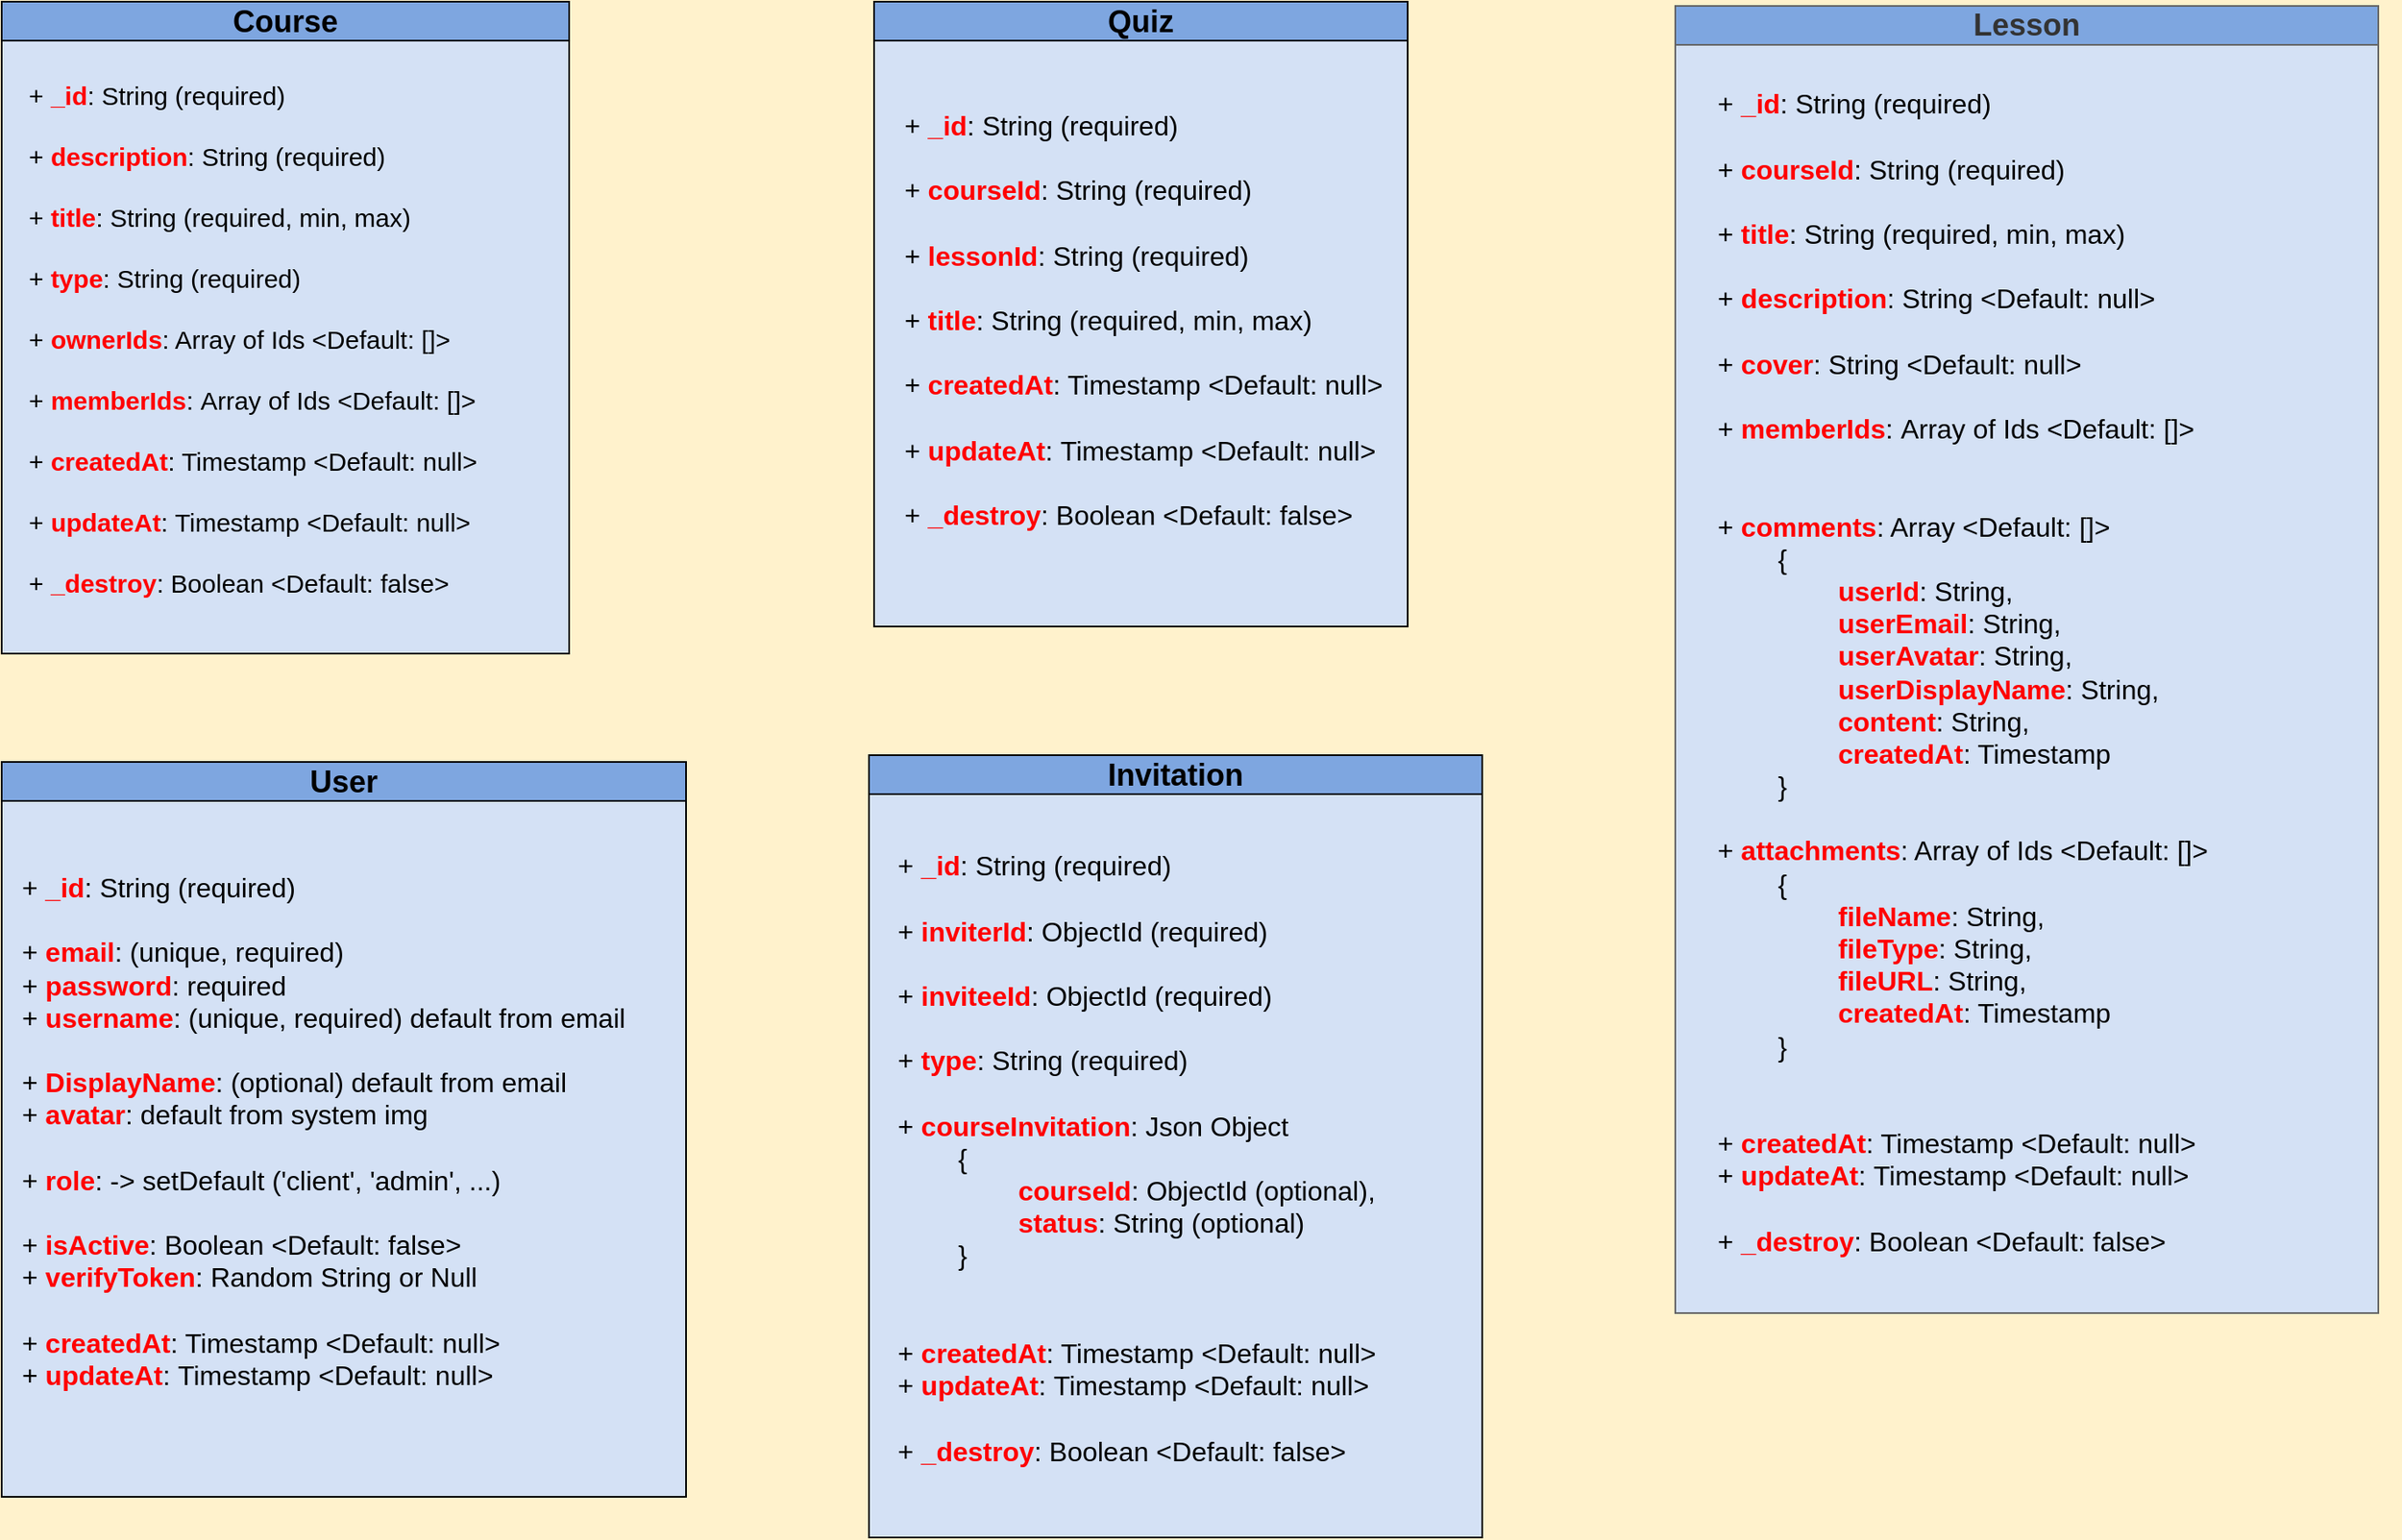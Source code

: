 <mxfile version="24.5.5" type="google" pages="2">
  <diagram name="Trang-1" id="Eerdtosbzp2WnLIk4-4X">
    <mxGraphModel grid="0" page="1" gridSize="10" guides="1" tooltips="1" connect="1" arrows="1" fold="1" pageScale="1" pageWidth="827" pageHeight="1169" background="#FFF2CC" math="0" shadow="0">
      <root>
        <mxCell id="0" />
        <mxCell id="1" parent="0" />
        <mxCell id="XPY9D40w8w2zad9MLFeZ-1" value="&lt;font style=&quot;font-size: 18px;&quot;&gt;Course&lt;/font&gt;" style="swimlane;whiteSpace=wrap;html=1;swimlaneFillColor=#D4E1F5;fillColor=#7EA6E0;" vertex="1" parent="1">
          <mxGeometry x="112" y="46" width="335" height="385" as="geometry" />
        </mxCell>
        <mxCell id="XPY9D40w8w2zad9MLFeZ-10" value="&lt;font style=&quot;font-size: 15px;&quot;&gt;+ &lt;font color=&quot;#ff0000&quot;&gt;&lt;b&gt;_id&lt;/b&gt;&lt;/font&gt;: String (required)&lt;/font&gt;&lt;div style=&quot;font-size: 15px;&quot;&gt;&lt;font style=&quot;font-size: 15px;&quot;&gt;&lt;br&gt;&lt;/font&gt;&lt;div style=&quot;&quot;&gt;&lt;font style=&quot;font-size: 15px;&quot;&gt;+ &lt;font color=&quot;#ff0000&quot;&gt;&lt;b&gt;description&lt;/b&gt;&lt;/font&gt;: String (required)&lt;/font&gt;&lt;/div&gt;&lt;div style=&quot;&quot;&gt;&lt;font style=&quot;font-size: 15px;&quot;&gt;&lt;br&gt;&lt;/font&gt;&lt;/div&gt;&lt;div style=&quot;&quot;&gt;&lt;font style=&quot;font-size: 15px;&quot;&gt;+ &lt;font style=&quot;&quot; color=&quot;#ff0000&quot;&gt;&lt;b&gt;title&lt;/b&gt;&lt;/font&gt;: String (required, min, max)&lt;/font&gt;&lt;/div&gt;&lt;div style=&quot;&quot;&gt;&lt;font style=&quot;font-size: 15px;&quot;&gt;&lt;br&gt;&lt;/font&gt;&lt;/div&gt;&lt;div style=&quot;&quot;&gt;&lt;font style=&quot;font-size: 15px;&quot;&gt;+ &lt;font style=&quot;&quot; color=&quot;#ff0000&quot;&gt;&lt;b&gt;type&lt;/b&gt;&lt;/font&gt;: String (required)&lt;/font&gt;&lt;/div&gt;&lt;div style=&quot;&quot;&gt;&lt;font style=&quot;font-size: 15px;&quot;&gt;&lt;br&gt;&lt;/font&gt;&lt;/div&gt;&lt;div style=&quot;&quot;&gt;&lt;font style=&quot;font-size: 15px;&quot;&gt;+ &lt;font color=&quot;#ff0000&quot;&gt;&lt;b&gt;ownerIds&lt;/b&gt;&lt;/font&gt;: Array of Ids &amp;lt;Default: []&amp;gt;&lt;/font&gt;&lt;/div&gt;&lt;div style=&quot;&quot;&gt;&lt;font style=&quot;font-size: 15px;&quot;&gt;&lt;br&gt;&lt;/font&gt;&lt;/div&gt;&lt;div style=&quot;&quot;&gt;&lt;font style=&quot;font-size: 15px;&quot;&gt;+ &lt;font color=&quot;#ff0000&quot;&gt;&lt;b&gt;memberIds&lt;/b&gt;&lt;/font&gt;:&amp;nbsp;&lt;span style=&quot;background-color: initial;&quot;&gt;Array of Ids &amp;lt;Default: []&amp;gt;&lt;/span&gt;&lt;/font&gt;&lt;/div&gt;&lt;div style=&quot;&quot;&gt;&lt;span style=&quot;background-color: initial;&quot;&gt;&lt;font style=&quot;font-size: 15px;&quot;&gt;&lt;br&gt;&lt;/font&gt;&lt;/span&gt;&lt;/div&gt;&lt;div style=&quot;&quot;&gt;&lt;span style=&quot;background-color: initial;&quot;&gt;&lt;font style=&quot;font-size: 15px;&quot;&gt;+ &lt;font color=&quot;#ff0000&quot;&gt;&lt;b&gt;createdAt&lt;/b&gt;&lt;/font&gt;: Timestamp &amp;lt;Default: null&amp;gt;&lt;/font&gt;&lt;/span&gt;&lt;/div&gt;&lt;div style=&quot;&quot;&gt;&lt;span style=&quot;background-color: initial;&quot;&gt;&lt;font style=&quot;font-size: 15px;&quot;&gt;&lt;b&gt;&lt;br&gt;&lt;/b&gt;&lt;/font&gt;&lt;/span&gt;&lt;/div&gt;&lt;div style=&quot;&quot;&gt;&lt;font style=&quot;font-size: 15px;&quot;&gt;&lt;span style=&quot;background-color: initial;&quot;&gt;+ &lt;font color=&quot;#ff0000&quot;&gt;&lt;b&gt;updateAt&lt;/b&gt;&lt;/font&gt;:&amp;nbsp;&lt;/span&gt;&lt;span style=&quot;background-color: initial;&quot;&gt;Timestamp &amp;lt;Default: null&amp;gt;&lt;/span&gt;&lt;/font&gt;&lt;/div&gt;&lt;div style=&quot;&quot;&gt;&lt;span style=&quot;background-color: initial;&quot;&gt;&lt;font style=&quot;font-size: 15px;&quot;&gt;&lt;br&gt;&lt;/font&gt;&lt;/span&gt;&lt;/div&gt;&lt;div style=&quot;&quot;&gt;&lt;span style=&quot;background-color: initial;&quot;&gt;&lt;font style=&quot;font-size: 15px;&quot;&gt;+ &lt;font color=&quot;#ff0000&quot;&gt;&lt;b&gt;_destroy&lt;/b&gt;&lt;/font&gt;: Boolean &amp;lt;Default: false&amp;gt;&lt;/font&gt;&lt;/span&gt;&lt;/div&gt;&lt;/div&gt;" style="text;html=1;align=left;verticalAlign=middle;whiteSpace=wrap;rounded=0;" vertex="1" parent="XPY9D40w8w2zad9MLFeZ-1">
          <mxGeometry x="14" y="36" width="299" height="325" as="geometry" />
        </mxCell>
        <mxCell id="XPY9D40w8w2zad9MLFeZ-11" value="&lt;font style=&quot;font-size: 18px;&quot;&gt;Quiz&lt;/font&gt;" style="swimlane;whiteSpace=wrap;html=1;swimlaneFillColor=#D4E1F5;fillColor=#7EA6E0;" vertex="1" parent="1">
          <mxGeometry x="627" y="46" width="315" height="369" as="geometry" />
        </mxCell>
        <mxCell id="XPY9D40w8w2zad9MLFeZ-12" value="&lt;font style=&quot;font-size: 16px;&quot;&gt;+ &lt;font color=&quot;#ff0000&quot;&gt;&lt;b&gt;_id&lt;/b&gt;&lt;/font&gt;: String (required)&lt;/font&gt;&lt;div style=&quot;font-size: 16px;&quot;&gt;&lt;font style=&quot;font-size: 16px;&quot;&gt;&lt;br&gt;&lt;/font&gt;&lt;div style=&quot;&quot;&gt;&lt;font style=&quot;font-size: 16px;&quot;&gt;+ &lt;font color=&quot;#ff0000&quot;&gt;&lt;b&gt;courseId&lt;/b&gt;&lt;/font&gt;: String (required)&lt;/font&gt;&lt;/div&gt;&lt;div style=&quot;&quot;&gt;&lt;font style=&quot;font-size: 16px;&quot;&gt;&lt;br&gt;&lt;/font&gt;&lt;/div&gt;&lt;div style=&quot;&quot;&gt;&lt;font style=&quot;font-size: 16px;&quot;&gt;+ &lt;font color=&quot;#ff0000&quot;&gt;&lt;b&gt;lessonId&lt;/b&gt;&lt;/font&gt;:&amp;nbsp;&lt;span style=&quot;background-color: initial;&quot;&gt;String (required)&lt;/span&gt;&lt;/font&gt;&lt;/div&gt;&lt;div style=&quot;&quot;&gt;&lt;font style=&quot;font-size: 16px;&quot;&gt;&lt;br&gt;&lt;/font&gt;&lt;/div&gt;&lt;div style=&quot;&quot;&gt;&lt;font style=&quot;font-size: 16px;&quot;&gt;+ &lt;font color=&quot;#ff0000&quot;&gt;&lt;b&gt;title&lt;/b&gt;&lt;/font&gt;: String (required, min, max)&lt;/font&gt;&lt;/div&gt;&lt;div style=&quot;&quot;&gt;&lt;span style=&quot;background-color: initial;&quot;&gt;&lt;font style=&quot;font-size: 16px;&quot;&gt;&lt;br&gt;&lt;/font&gt;&lt;/span&gt;&lt;/div&gt;&lt;div style=&quot;&quot;&gt;&lt;span style=&quot;background-color: initial;&quot;&gt;&lt;font style=&quot;font-size: 16px;&quot;&gt;+ &lt;font color=&quot;#ff0000&quot;&gt;&lt;b&gt;createdAt&lt;/b&gt;&lt;/font&gt;: Timestamp &amp;lt;Default: null&amp;gt;&lt;/font&gt;&lt;/span&gt;&lt;/div&gt;&lt;div style=&quot;&quot;&gt;&lt;span style=&quot;background-color: initial;&quot;&gt;&lt;font style=&quot;font-size: 16px;&quot;&gt;&lt;br&gt;&lt;/font&gt;&lt;/span&gt;&lt;/div&gt;&lt;div style=&quot;&quot;&gt;&lt;font style=&quot;font-size: 16px;&quot;&gt;&lt;span style=&quot;background-color: initial;&quot;&gt;+ &lt;font color=&quot;#ff0000&quot;&gt;&lt;b&gt;updateAt&lt;/b&gt;&lt;/font&gt;:&amp;nbsp;&lt;/span&gt;&lt;span style=&quot;background-color: initial;&quot;&gt;Timestamp &amp;lt;Default: null&amp;gt;&lt;/span&gt;&lt;/font&gt;&lt;/div&gt;&lt;div style=&quot;&quot;&gt;&lt;span style=&quot;background-color: initial;&quot;&gt;&lt;font style=&quot;font-size: 16px;&quot;&gt;&lt;br&gt;&lt;/font&gt;&lt;/span&gt;&lt;/div&gt;&lt;div style=&quot;&quot;&gt;&lt;span style=&quot;background-color: initial;&quot;&gt;&lt;font style=&quot;font-size: 16px;&quot;&gt;+ &lt;font color=&quot;#ff0000&quot;&gt;&lt;b&gt;_destroy&lt;/b&gt;&lt;/font&gt;: Boolean &amp;lt;Default: false&amp;gt;&lt;/font&gt;&lt;/span&gt;&lt;/div&gt;&lt;/div&gt;" style="text;html=1;align=left;verticalAlign=middle;whiteSpace=wrap;rounded=0;" vertex="1" parent="XPY9D40w8w2zad9MLFeZ-11">
          <mxGeometry x="16" y="9" width="299" height="357" as="geometry" />
        </mxCell>
        <mxCell id="XPY9D40w8w2zad9MLFeZ-13" value="&lt;font style=&quot;font-size: 18px;&quot;&gt;User&lt;/font&gt;" style="swimlane;whiteSpace=wrap;html=1;swimlaneFillColor=#D4E1F5;fillColor=#7EA6E0;" vertex="1" parent="1">
          <mxGeometry x="112" y="495" width="404" height="434" as="geometry" />
        </mxCell>
        <mxCell id="XPY9D40w8w2zad9MLFeZ-14" value="&lt;font style=&quot;font-size: 16px;&quot;&gt;+ &lt;font color=&quot;#ff0000&quot;&gt;&lt;b&gt;_id&lt;/b&gt;&lt;/font&gt;: String (required)&lt;/font&gt;&lt;div style=&quot;font-size: 16px;&quot;&gt;&lt;font style=&quot;font-size: 16px;&quot;&gt;&lt;br&gt;&lt;/font&gt;&lt;div style=&quot;&quot;&gt;&lt;font style=&quot;font-size: 16px;&quot;&gt;+ &lt;font color=&quot;#ff0000&quot;&gt;&lt;b&gt;email&lt;/b&gt;&lt;/font&gt;: (unique, required)&lt;/font&gt;&lt;/div&gt;&lt;div style=&quot;&quot;&gt;&lt;font style=&quot;font-size: 16px;&quot;&gt;+ &lt;font color=&quot;#ff0000&quot;&gt;&lt;b&gt;password&lt;/b&gt;&lt;/font&gt;: required&lt;/font&gt;&lt;/div&gt;&lt;div style=&quot;&quot;&gt;&lt;font style=&quot;font-size: 16px;&quot;&gt;+ &lt;font color=&quot;#ff0000&quot;&gt;&lt;b&gt;username&lt;/b&gt;&lt;/font&gt;: (unique, required) default from email&lt;/font&gt;&lt;/div&gt;&lt;div style=&quot;&quot;&gt;&lt;font style=&quot;font-size: 16px;&quot;&gt;&lt;br&gt;&lt;/font&gt;&lt;/div&gt;&lt;div style=&quot;&quot;&gt;&lt;font style=&quot;font-size: 16px;&quot;&gt;+ &lt;font color=&quot;#ff0000&quot;&gt;&lt;b&gt;DisplayName&lt;/b&gt;&lt;/font&gt;: (optional) default from email&lt;/font&gt;&lt;/div&gt;&lt;div style=&quot;&quot;&gt;&lt;font style=&quot;font-size: 16px;&quot;&gt;+ &lt;font color=&quot;#ff0000&quot;&gt;&lt;b&gt;avatar&lt;/b&gt;&lt;/font&gt;: default from system img&lt;/font&gt;&lt;/div&gt;&lt;div style=&quot;&quot;&gt;&lt;font style=&quot;font-size: 16px;&quot;&gt;&lt;br&gt;&lt;/font&gt;&lt;/div&gt;&lt;div style=&quot;&quot;&gt;&lt;font style=&quot;font-size: 16px;&quot;&gt;+ &lt;font color=&quot;#ff0000&quot;&gt;&lt;b&gt;role&lt;/b&gt;&lt;/font&gt;: -&amp;gt; setDefault (&#39;client&#39;, &#39;admin&#39;, ...)&lt;/font&gt;&lt;/div&gt;&lt;div style=&quot;&quot;&gt;&lt;font style=&quot;font-size: 16px;&quot;&gt;&lt;br&gt;&lt;/font&gt;&lt;/div&gt;&lt;div style=&quot;&quot;&gt;&lt;font style=&quot;font-size: 16px;&quot;&gt;+ &lt;font color=&quot;#ff0000&quot;&gt;&lt;b&gt;isActive&lt;/b&gt;&lt;/font&gt;: Boolean &amp;lt;Default: false&amp;gt;&lt;/font&gt;&lt;/div&gt;&lt;div style=&quot;&quot;&gt;&lt;span style=&quot;background-color: initial;&quot;&gt;&lt;font style=&quot;font-size: 16px;&quot;&gt;+ &lt;font color=&quot;#ff0000&quot;&gt;&lt;b&gt;verifyToken&lt;/b&gt;&lt;/font&gt;: Random String or Null&lt;/font&gt;&lt;/span&gt;&lt;/div&gt;&lt;div style=&quot;&quot;&gt;&lt;span style=&quot;background-color: initial;&quot;&gt;&lt;font style=&quot;font-size: 16px;&quot;&gt;&lt;br&gt;&lt;/font&gt;&lt;/span&gt;&lt;/div&gt;&lt;div style=&quot;&quot;&gt;&lt;span style=&quot;background-color: initial;&quot;&gt;&lt;font style=&quot;font-size: 16px;&quot;&gt;+ &lt;font color=&quot;#ff0000&quot;&gt;&lt;b&gt;createdAt&lt;/b&gt;&lt;/font&gt;: Timestamp &amp;lt;Default: null&amp;gt;&lt;/font&gt;&lt;/span&gt;&lt;/div&gt;&lt;div style=&quot;&quot;&gt;&lt;font style=&quot;font-size: 16px;&quot;&gt;&lt;span style=&quot;background-color: initial;&quot;&gt;+ &lt;font color=&quot;#ff0000&quot;&gt;&lt;b&gt;updateAt&lt;/b&gt;&lt;/font&gt;:&amp;nbsp;&lt;/span&gt;&lt;span style=&quot;background-color: initial;&quot;&gt;Timestamp &amp;lt;Default: null&amp;gt;&lt;/span&gt;&lt;/font&gt;&lt;/div&gt;&lt;/div&gt;" style="text;html=1;align=left;verticalAlign=middle;whiteSpace=wrap;rounded=0;" vertex="1" parent="XPY9D40w8w2zad9MLFeZ-13">
          <mxGeometry x="10" y="10.5" width="394" height="414.5" as="geometry" />
        </mxCell>
        <mxCell id="XPY9D40w8w2zad9MLFeZ-16" value="&lt;font style=&quot;font-size: 18px;&quot;&gt;Invitation&lt;/font&gt;" style="swimlane;whiteSpace=wrap;html=1;swimlaneFillColor=#D4E1F5;fillColor=#7EA6E0;startSize=23;" vertex="1" parent="1">
          <mxGeometry x="624" y="491" width="362" height="462" as="geometry" />
        </mxCell>
        <mxCell id="XPY9D40w8w2zad9MLFeZ-17" value="&lt;font style=&quot;font-size: 16px;&quot;&gt;+ &lt;font color=&quot;#ff0000&quot;&gt;&lt;b&gt;_id&lt;/b&gt;&lt;/font&gt;: String (required)&lt;/font&gt;&lt;div style=&quot;font-size: 16px;&quot;&gt;&lt;font style=&quot;font-size: 16px;&quot;&gt;&lt;br&gt;&lt;/font&gt;&lt;div style=&quot;&quot;&gt;&lt;font style=&quot;font-size: 16px;&quot;&gt;+ &lt;font color=&quot;#ff0000&quot;&gt;&lt;b&gt;inviterId&lt;/b&gt;&lt;/font&gt;: ObjectId (required)&lt;/font&gt;&lt;/div&gt;&lt;div style=&quot;&quot;&gt;&lt;font style=&quot;font-size: 16px;&quot;&gt;&lt;br&gt;&lt;/font&gt;&lt;/div&gt;&lt;div style=&quot;&quot;&gt;&lt;font style=&quot;font-size: 16px;&quot;&gt;+ &lt;font color=&quot;#ff0000&quot;&gt;&lt;b&gt;inviteeId&lt;/b&gt;&lt;/font&gt;:&amp;nbsp;&lt;span style=&quot;background-color: initial;&quot;&gt;ObjectId (required)&lt;/span&gt;&lt;/font&gt;&lt;/div&gt;&lt;div style=&quot;&quot;&gt;&lt;span style=&quot;background-color: initial;&quot;&gt;&lt;font style=&quot;font-size: 16px;&quot;&gt;&lt;br&gt;&lt;/font&gt;&lt;/span&gt;&lt;/div&gt;&lt;div style=&quot;&quot;&gt;&lt;font style=&quot;font-size: 16px;&quot;&gt;+ &lt;font color=&quot;#ff0000&quot;&gt;&lt;b&gt;type&lt;/b&gt;&lt;/font&gt;: String (required)&lt;/font&gt;&lt;/div&gt;&lt;div style=&quot;&quot;&gt;&lt;font style=&quot;font-size: 16px;&quot;&gt;&lt;br&gt;&lt;/font&gt;&lt;/div&gt;&lt;div style=&quot;&quot;&gt;&lt;font style=&quot;font-size: 16px;&quot;&gt;+ &lt;font color=&quot;#ff0000&quot;&gt;&lt;b&gt;courseInvitation&lt;/b&gt;&lt;/font&gt;: Json Object&lt;/font&gt;&lt;/div&gt;&lt;div style=&quot;&quot;&gt;&lt;font style=&quot;font-size: 16px;&quot;&gt;&lt;span style=&quot;white-space: pre;&quot;&gt;&#x9;&lt;/span&gt;{&lt;br&gt;&lt;/font&gt;&lt;/div&gt;&lt;div style=&quot;&quot;&gt;&lt;font style=&quot;font-size: 16px;&quot;&gt;&lt;span style=&quot;white-space: pre;&quot;&gt;&#x9;&lt;/span&gt;&lt;span style=&quot;white-space: pre;&quot;&gt;&#x9;&lt;/span&gt;&lt;font color=&quot;#ff0000&quot;&gt;&lt;b&gt;courseId&lt;/b&gt;&lt;/font&gt;:&amp;nbsp;&lt;span style=&quot;background-color: initial;&quot;&gt;ObjectId (optional),&lt;/span&gt;&lt;br&gt;&lt;/font&gt;&lt;/div&gt;&lt;div style=&quot;&quot;&gt;&lt;font style=&quot;font-size: 16px;&quot;&gt;&lt;span style=&quot;white-space: pre;&quot;&gt;&#x9;&lt;/span&gt;&lt;span style=&quot;white-space: pre;&quot;&gt;&#x9;&lt;/span&gt;&lt;font color=&quot;#ff0000&quot;&gt;&lt;b&gt;status&lt;/b&gt;&lt;/font&gt;: String (&lt;span style=&quot;background-color: initial;&quot;&gt;optional)&lt;/span&gt;&lt;br&gt;&lt;/font&gt;&lt;/div&gt;&lt;div style=&quot;&quot;&gt;&lt;span style=&quot;background-color: initial;&quot;&gt;&lt;font style=&quot;font-size: 16px;&quot;&gt;&lt;span style=&quot;white-space: pre;&quot;&gt;&#x9;&lt;/span&gt;}&lt;br&gt;&lt;/font&gt;&lt;/span&gt;&lt;/div&gt;&lt;div style=&quot;&quot;&gt;&lt;font style=&quot;font-size: 16px;&quot;&gt;&lt;br&gt;&lt;/font&gt;&lt;/div&gt;&lt;div style=&quot;&quot;&gt;&lt;span style=&quot;background-color: initial;&quot;&gt;&lt;font style=&quot;font-size: 16px;&quot;&gt;&lt;br&gt;&lt;/font&gt;&lt;/span&gt;&lt;/div&gt;&lt;div style=&quot;&quot;&gt;&lt;span style=&quot;background-color: initial;&quot;&gt;&lt;font style=&quot;font-size: 16px;&quot;&gt;+ &lt;font color=&quot;#ff0000&quot;&gt;&lt;b&gt;createdAt&lt;/b&gt;&lt;/font&gt;: Timestamp &amp;lt;Default: null&amp;gt;&lt;/font&gt;&lt;/span&gt;&lt;/div&gt;&lt;div style=&quot;&quot;&gt;&lt;font style=&quot;font-size: 16px;&quot;&gt;&lt;span style=&quot;background-color: initial;&quot;&gt;+ &lt;font color=&quot;#ff0000&quot;&gt;&lt;b&gt;updateAt&lt;/b&gt;&lt;/font&gt;:&amp;nbsp;&lt;/span&gt;&lt;span style=&quot;background-color: initial;&quot;&gt;Timestamp &amp;lt;Default: null&amp;gt;&lt;/span&gt;&lt;/font&gt;&lt;/div&gt;&lt;div style=&quot;&quot;&gt;&lt;span style=&quot;background-color: initial;&quot;&gt;&lt;font style=&quot;font-size: 16px;&quot;&gt;&lt;br&gt;&lt;/font&gt;&lt;/span&gt;&lt;/div&gt;&lt;div style=&quot;&quot;&gt;&lt;span style=&quot;background-color: initial;&quot;&gt;&lt;font style=&quot;font-size: 16px;&quot;&gt;+ &lt;font color=&quot;#ff0000&quot;&gt;&lt;b&gt;_destroy&lt;/b&gt;&lt;/font&gt;: Boolean &amp;lt;Default: false&amp;gt;&lt;/font&gt;&lt;/span&gt;&lt;/div&gt;&lt;/div&gt;" style="text;html=1;align=left;verticalAlign=middle;whiteSpace=wrap;rounded=0;" vertex="1" parent="XPY9D40w8w2zad9MLFeZ-16">
          <mxGeometry x="15" y="14.5" width="352" height="447" as="geometry" />
        </mxCell>
        <mxCell id="XPY9D40w8w2zad9MLFeZ-18" value="&lt;font style=&quot;font-size: 18px;&quot;&gt;Lesson&lt;/font&gt;" style="swimlane;whiteSpace=wrap;html=1;swimlaneFillColor=#D4E1F5;fillColor=#7EA6E0;startSize=23;fontColor=#333333;strokeColor=#666666;" vertex="1" parent="1">
          <mxGeometry x="1100" y="48.5" width="415" height="772" as="geometry" />
        </mxCell>
        <mxCell id="XPY9D40w8w2zad9MLFeZ-19" value="&lt;font style=&quot;font-size: 16px;&quot;&gt;+ &lt;font color=&quot;#ff0000&quot;&gt;&lt;b&gt;_id&lt;/b&gt;&lt;/font&gt;: String (required)&lt;/font&gt;&lt;div style=&quot;font-size: 16px;&quot;&gt;&lt;font style=&quot;font-size: 16px;&quot;&gt;&lt;br&gt;&lt;/font&gt;&lt;/div&gt;&lt;div style=&quot;font-size: 16px;&quot;&gt;&lt;font style=&quot;font-size: 16px;&quot;&gt;+ &lt;font color=&quot;#ff0000&quot;&gt;&lt;b&gt;courseId&lt;/b&gt;&lt;/font&gt;: String (required)&lt;/font&gt;&lt;/div&gt;&lt;div style=&quot;font-size: 16px;&quot;&gt;&lt;font style=&quot;font-size: 16px;&quot;&gt;&lt;br&gt;&lt;/font&gt;&lt;div style=&quot;&quot;&gt;&lt;font style=&quot;font-size: 16px;&quot;&gt;+&amp;nbsp;&lt;span style=&quot;background-color: initial;&quot;&gt;&lt;font color=&quot;#ff0000&quot;&gt;&lt;b&gt;title&lt;/b&gt;&lt;/font&gt;: String (required, min, max)&lt;/span&gt;&lt;/font&gt;&lt;/div&gt;&lt;div style=&quot;&quot;&gt;&lt;font style=&quot;font-size: 16px;&quot;&gt;&lt;br&gt;&lt;/font&gt;&lt;/div&gt;&lt;div style=&quot;&quot;&gt;&lt;font style=&quot;font-size: 16px;&quot;&gt;+ &lt;font color=&quot;#ff0000&quot;&gt;&lt;b&gt;description&lt;/b&gt;&lt;/font&gt;:&amp;nbsp;&lt;span style=&quot;background-color: initial;&quot;&gt;String &amp;lt;Default: null&amp;gt;&lt;/span&gt;&lt;/font&gt;&lt;/div&gt;&lt;div style=&quot;&quot;&gt;&lt;span style=&quot;background-color: initial;&quot;&gt;&lt;font style=&quot;font-size: 16px;&quot;&gt;&lt;br&gt;&lt;/font&gt;&lt;/span&gt;&lt;/div&gt;&lt;div style=&quot;&quot;&gt;&lt;font style=&quot;font-size: 16px;&quot;&gt;&lt;span style=&quot;background-color: initial;&quot;&gt;+ &lt;font color=&quot;#ff0000&quot;&gt;&lt;b&gt;cover&lt;/b&gt;&lt;/font&gt;: String&amp;nbsp;&lt;/span&gt;&lt;span style=&quot;background-color: initial;&quot;&gt;&amp;lt;Default: null&amp;gt;&lt;/span&gt;&lt;/font&gt;&lt;/div&gt;&lt;div style=&quot;&quot;&gt;&lt;span style=&quot;background-color: initial;&quot;&gt;&lt;font style=&quot;font-size: 16px;&quot;&gt;&lt;br&gt;&lt;/font&gt;&lt;/span&gt;&lt;/div&gt;&lt;div style=&quot;&quot;&gt;&lt;div&gt;&lt;font style=&quot;font-size: 16px;&quot;&gt;+ &lt;font color=&quot;#ff0000&quot;&gt;&lt;b&gt;memberIds&lt;/b&gt;&lt;/font&gt;:&amp;nbsp;&lt;span style=&quot;background-color: initial;&quot;&gt;Array of Ids &amp;lt;Default: []&amp;gt;&lt;/span&gt;&lt;/font&gt;&lt;/div&gt;&lt;/div&gt;&lt;div style=&quot;&quot;&gt;&lt;span style=&quot;background-color: initial;&quot;&gt;&lt;font style=&quot;font-size: 16px;&quot;&gt;&lt;br&gt;&lt;/font&gt;&lt;/span&gt;&lt;/div&gt;&lt;div style=&quot;&quot;&gt;&lt;font style=&quot;font-size: 16px;&quot;&gt;&lt;br&gt;&lt;/font&gt;&lt;/div&gt;&lt;div style=&quot;&quot;&gt;&lt;font style=&quot;font-size: 16px;&quot;&gt;+ &lt;font color=&quot;#ff0000&quot;&gt;&lt;b&gt;comments&lt;/b&gt;&lt;/font&gt;: Array &amp;lt;Default: []&amp;gt;&lt;/font&gt;&lt;/div&gt;&lt;div style=&quot;&quot;&gt;&lt;font style=&quot;font-size: 16px;&quot;&gt;&lt;span style=&quot;white-space: pre;&quot;&gt;&#x9;&lt;/span&gt;{&lt;br&gt;&lt;/font&gt;&lt;/div&gt;&lt;div style=&quot;&quot;&gt;&lt;font style=&quot;font-size: 16px;&quot;&gt;&lt;span style=&quot;white-space: pre;&quot;&gt;&#x9;&lt;/span&gt;&lt;span style=&quot;white-space: pre;&quot;&gt;&#x9;&lt;/span&gt;&lt;font color=&quot;#ff0000&quot;&gt;&lt;b&gt;userId&lt;/b&gt;&lt;/font&gt;: String,&lt;br&gt;&lt;/font&gt;&lt;/div&gt;&lt;div style=&quot;&quot;&gt;&lt;font style=&quot;font-size: 16px;&quot;&gt;&lt;span style=&quot;white-space: pre;&quot;&gt;&#x9;&lt;/span&gt;&lt;span style=&quot;white-space: pre;&quot;&gt;&#x9;&lt;/span&gt;&lt;font color=&quot;#ff0000&quot;&gt;&lt;b&gt;userEmail&lt;/b&gt;&lt;/font&gt;: String,&lt;br&gt;&lt;/font&gt;&lt;/div&gt;&lt;div style=&quot;&quot;&gt;&lt;font style=&quot;font-size: 16px;&quot;&gt;&lt;span style=&quot;white-space: pre;&quot;&gt;&#x9;&lt;/span&gt;&lt;span style=&quot;white-space: pre;&quot;&gt;&#x9;&lt;/span&gt;&lt;font color=&quot;#ff0000&quot;&gt;&lt;b&gt;userAvatar&lt;/b&gt;&lt;/font&gt;: String,&lt;br&gt;&lt;/font&gt;&lt;/div&gt;&lt;div style=&quot;&quot;&gt;&lt;font style=&quot;font-size: 16px;&quot;&gt;&lt;span style=&quot;white-space: pre;&quot;&gt;&#x9;&lt;/span&gt;&lt;span style=&quot;white-space: pre;&quot;&gt;&#x9;&lt;/span&gt;&lt;font color=&quot;#ff0000&quot;&gt;&lt;b&gt;userDisplayName&lt;/b&gt;&lt;/font&gt;: String,&lt;br&gt;&lt;/font&gt;&lt;/div&gt;&lt;div style=&quot;&quot;&gt;&lt;font style=&quot;font-size: 16px;&quot;&gt;&lt;span style=&quot;white-space: pre;&quot;&gt;&#x9;&lt;/span&gt;&lt;span style=&quot;white-space: pre;&quot;&gt;&#x9;&lt;/span&gt;&lt;font color=&quot;#ff0000&quot;&gt;&lt;b&gt;content&lt;/b&gt;&lt;/font&gt;: String,&lt;br&gt;&lt;/font&gt;&lt;/div&gt;&lt;div style=&quot;&quot;&gt;&lt;font style=&quot;font-size: 16px;&quot;&gt;&lt;span style=&quot;white-space: pre;&quot;&gt;&#x9;&lt;/span&gt;&lt;span style=&quot;white-space: pre;&quot;&gt;&#x9;&lt;/span&gt;&lt;font color=&quot;#ff0000&quot;&gt;&lt;b&gt;createdAt&lt;/b&gt;&lt;/font&gt;: Timestamp&lt;br&gt;&lt;/font&gt;&lt;/div&gt;&lt;div style=&quot;&quot;&gt;&lt;span style=&quot;background-color: initial;&quot;&gt;&lt;font style=&quot;font-size: 16px;&quot;&gt;&lt;span style=&quot;white-space: pre;&quot;&gt;&#x9;&lt;/span&gt;}&lt;br&gt;&lt;/font&gt;&lt;/span&gt;&lt;/div&gt;&lt;div style=&quot;&quot;&gt;&lt;span style=&quot;background-color: initial;&quot;&gt;&lt;font style=&quot;font-size: 16px;&quot;&gt;&lt;br&gt;&lt;/font&gt;&lt;/span&gt;&lt;/div&gt;&lt;div style=&quot;&quot;&gt;&lt;div&gt;&lt;font style=&quot;font-size: 16px;&quot;&gt;+ &lt;font color=&quot;#ff0000&quot;&gt;&lt;b&gt;attachments&lt;/b&gt;&lt;/font&gt;: Array of Ids &amp;lt;Default: []&amp;gt;&lt;/font&gt;&lt;/div&gt;&lt;div&gt;&lt;font style=&quot;font-size: 16px;&quot;&gt;&lt;span style=&quot;white-space: pre;&quot;&gt;&#x9;&lt;/span&gt;{&lt;br&gt;&lt;/font&gt;&lt;/div&gt;&lt;div&gt;&lt;font style=&quot;font-size: 16px;&quot;&gt;&lt;span style=&quot;white-space: pre;&quot;&gt;&#x9;&lt;/span&gt;&lt;span style=&quot;white-space: pre;&quot;&gt;&#x9;&lt;/span&gt;&lt;font color=&quot;#ff0000&quot;&gt;&lt;b&gt;fileName&lt;/b&gt;&lt;/font&gt;: String,&lt;br&gt;&lt;/font&gt;&lt;/div&gt;&lt;div&gt;&lt;font style=&quot;font-size: 16px;&quot;&gt;&lt;span style=&quot;white-space: pre;&quot;&gt;&#x9;&lt;/span&gt;&lt;span style=&quot;white-space: pre;&quot;&gt;&#x9;&lt;/span&gt;&lt;font color=&quot;#ff0000&quot;&gt;&lt;b&gt;fileType&lt;/b&gt;&lt;/font&gt;: String,&lt;br&gt;&lt;/font&gt;&lt;/div&gt;&lt;div&gt;&lt;font style=&quot;font-size: 16px;&quot;&gt;&lt;span style=&quot;white-space: pre;&quot;&gt;&#x9;&lt;/span&gt;&lt;span style=&quot;white-space: pre;&quot;&gt;&#x9;&lt;/span&gt;&lt;font color=&quot;#ff0000&quot;&gt;&lt;b&gt;fileURL&lt;/b&gt;&lt;/font&gt;: String,&lt;/font&gt;&lt;/div&gt;&lt;div&gt;&lt;font style=&quot;font-size: 16px;&quot;&gt;&lt;span style=&quot;white-space: pre;&quot;&gt;&#x9;&lt;/span&gt;&lt;span style=&quot;white-space: pre;&quot;&gt;&#x9;&lt;/span&gt;&lt;font color=&quot;#ff0000&quot;&gt;&lt;b&gt;createdAt&lt;/b&gt;&lt;/font&gt;: Timestamp&lt;br&gt;&lt;/font&gt;&lt;/div&gt;&lt;div&gt;&lt;span style=&quot;background-color: initial;&quot;&gt;&lt;font style=&quot;font-size: 16px;&quot;&gt;&lt;span style=&quot;white-space: pre;&quot;&gt;&#x9;&lt;/span&gt;}&lt;/font&gt;&lt;/span&gt;&lt;/div&gt;&lt;/div&gt;&lt;div style=&quot;&quot;&gt;&lt;font style=&quot;font-size: 16px;&quot;&gt;&lt;br&gt;&lt;/font&gt;&lt;/div&gt;&lt;div style=&quot;&quot;&gt;&lt;span style=&quot;background-color: initial;&quot;&gt;&lt;font style=&quot;font-size: 16px;&quot;&gt;&lt;br&gt;&lt;/font&gt;&lt;/span&gt;&lt;/div&gt;&lt;div style=&quot;&quot;&gt;&lt;span style=&quot;background-color: initial;&quot;&gt;&lt;font style=&quot;font-size: 16px;&quot;&gt;+ &lt;font color=&quot;#ff0000&quot;&gt;&lt;b&gt;createdAt&lt;/b&gt;&lt;/font&gt;: Timestamp &amp;lt;Default: null&amp;gt;&lt;/font&gt;&lt;/span&gt;&lt;/div&gt;&lt;div style=&quot;&quot;&gt;&lt;font style=&quot;font-size: 16px;&quot;&gt;&lt;span style=&quot;background-color: initial;&quot;&gt;+ &lt;font color=&quot;#ff0000&quot;&gt;&lt;b&gt;updateAt&lt;/b&gt;&lt;/font&gt;:&amp;nbsp;&lt;/span&gt;&lt;span style=&quot;background-color: initial;&quot;&gt;Timestamp &amp;lt;Default: null&amp;gt;&lt;/span&gt;&lt;/font&gt;&lt;/div&gt;&lt;div style=&quot;&quot;&gt;&lt;span style=&quot;background-color: initial;&quot;&gt;&lt;font style=&quot;font-size: 16px;&quot;&gt;&lt;br&gt;&lt;/font&gt;&lt;/span&gt;&lt;/div&gt;&lt;div style=&quot;&quot;&gt;&lt;span style=&quot;background-color: initial;&quot;&gt;&lt;font style=&quot;font-size: 16px;&quot;&gt;+ &lt;font color=&quot;#ff0000&quot;&gt;&lt;b&gt;_destroy&lt;/b&gt;&lt;/font&gt;: Boolean &amp;lt;Default: false&amp;gt;&lt;/font&gt;&lt;/span&gt;&lt;/div&gt;&lt;/div&gt;" style="text;html=1;align=left;verticalAlign=middle;whiteSpace=wrap;rounded=0;" vertex="1" parent="XPY9D40w8w2zad9MLFeZ-18">
          <mxGeometry x="23" y="15" width="405" height="757" as="geometry" />
        </mxCell>
      </root>
    </mxGraphModel>
  </diagram>
  <diagram id="8WcCazWheK_KMTY2MkVs" name="Trang-2">
    <mxGraphModel dx="1434" dy="696" grid="1" gridSize="10" guides="1" tooltips="1" connect="1" arrows="1" fold="1" page="1" pageScale="1" pageWidth="827" pageHeight="1169" math="0" shadow="0">
      <root>
        <mxCell id="0" />
        <mxCell id="1" parent="0" />
        <mxCell id="b9aDnPX4whqVVSoq2VFZ-1" value="Singapore Region&lt;div&gt;&lt;br&gt;&lt;/div&gt;" style="points=[[0,0],[0.25,0],[0.5,0],[0.75,0],[1,0],[1,0.25],[1,0.5],[1,0.75],[1,1],[0.75,1],[0.5,1],[0.25,1],[0,1],[0,0.75],[0,0.5],[0,0.25]];outlineConnect=0;gradientColor=none;html=1;whiteSpace=wrap;fontSize=12;fontStyle=0;container=1;pointerEvents=0;collapsible=0;recursiveResize=0;shape=mxgraph.aws4.group;grIcon=mxgraph.aws4.group_region;strokeColor=#00A4A6;fillColor=none;verticalAlign=top;align=left;spacingLeft=30;fontColor=#147EBA;dashed=1;" vertex="1" parent="1">
          <mxGeometry x="40" y="40" width="760" height="530" as="geometry" />
        </mxCell>
        <mxCell id="b9aDnPX4whqVVSoq2VFZ-3" value="VPC 10.0.0.0/16" style="sketch=0;outlineConnect=0;gradientColor=none;html=1;whiteSpace=wrap;fontSize=12;fontStyle=0;shape=mxgraph.aws4.group;grIcon=mxgraph.aws4.group_vpc;strokeColor=#879196;fillColor=none;verticalAlign=top;align=left;spacingLeft=30;fontColor=#879196;dashed=0;" vertex="1" parent="b9aDnPX4whqVVSoq2VFZ-1">
          <mxGeometry x="50" y="45" width="640" height="390" as="geometry" />
        </mxCell>
        <mxCell id="b9aDnPX4whqVVSoq2VFZ-4" value="Availability Zone" style="fillColor=none;strokeColor=#147EBA;dashed=1;verticalAlign=top;fontStyle=0;fontColor=#147EBA;whiteSpace=wrap;html=1;movable=1;resizable=1;rotatable=1;deletable=1;editable=1;locked=0;connectable=1;" vertex="1" parent="b9aDnPX4whqVVSoq2VFZ-1">
          <mxGeometry x="24" y="70" width="700" height="170" as="geometry" />
        </mxCell>
        <mxCell id="b9aDnPX4whqVVSoq2VFZ-9" value="Public subnet" style="points=[[0,0],[0.25,0],[0.5,0],[0.75,0],[1,0],[1,0.25],[1,0.5],[1,0.75],[1,1],[0.75,1],[0.5,1],[0.25,1],[0,1],[0,0.75],[0,0.5],[0,0.25]];outlineConnect=0;gradientColor=none;html=1;whiteSpace=wrap;fontSize=12;fontStyle=0;container=1;pointerEvents=0;collapsible=0;recursiveResize=0;shape=mxgraph.aws4.group;grIcon=mxgraph.aws4.group_security_group;grStroke=0;strokeColor=#7AA116;fillColor=#F2F6E8;verticalAlign=top;align=left;spacingLeft=30;fontColor=#248814;dashed=0;" vertex="1" parent="b9aDnPX4whqVVSoq2VFZ-1">
          <mxGeometry x="90" y="110" width="210" height="110" as="geometry" />
        </mxCell>
        <mxCell id="b9aDnPX4whqVVSoq2VFZ-10" value="Private subnet" style="points=[[0,0],[0.25,0],[0.5,0],[0.75,0],[1,0],[1,0.25],[1,0.5],[1,0.75],[1,1],[0.75,1],[0.5,1],[0.25,1],[0,1],[0,0.75],[0,0.5],[0,0.25]];outlineConnect=0;gradientColor=none;html=1;whiteSpace=wrap;fontSize=12;fontStyle=0;container=1;pointerEvents=0;collapsible=0;recursiveResize=0;shape=mxgraph.aws4.group;grIcon=mxgraph.aws4.group_security_group;grStroke=0;strokeColor=#00A4A6;fillColor=#E6F6F7;verticalAlign=top;align=left;spacingLeft=30;fontColor=#147EBA;dashed=0;" vertex="1" parent="b9aDnPX4whqVVSoq2VFZ-1">
          <mxGeometry x="430" y="110" width="210" height="110" as="geometry" />
        </mxCell>
        <mxCell id="b9aDnPX4whqVVSoq2VFZ-16" value="Public subnet-1&lt;div&gt;10.0.0.0/22&lt;/div&gt;" style="points=[[0,0],[0.25,0],[0.5,0],[0.75,0],[1,0],[1,0.25],[1,0.5],[1,0.75],[1,1],[0.75,1],[0.5,1],[0.25,1],[0,1],[0,0.75],[0,0.5],[0,0.25]];outlineConnect=0;gradientColor=none;html=1;whiteSpace=wrap;fontSize=12;fontStyle=0;container=1;pointerEvents=0;collapsible=0;recursiveResize=0;shape=mxgraph.aws4.group;grIcon=mxgraph.aws4.group_security_group;grStroke=0;strokeColor=#7AA116;fillColor=#F2F6E8;verticalAlign=top;align=left;spacingLeft=30;fontColor=#248814;dashed=0;" vertex="1" parent="b9aDnPX4whqVVSoq2VFZ-1">
          <mxGeometry x="90" y="110" width="210" height="110" as="geometry" />
        </mxCell>
        <mxCell id="b9aDnPX4whqVVSoq2VFZ-32" value="NAT" style="sketch=0;outlineConnect=0;fontColor=#232F3E;gradientColor=none;fillColor=#8C4FFF;strokeColor=none;dashed=0;verticalLabelPosition=bottom;verticalAlign=top;align=center;html=1;fontSize=12;fontStyle=0;aspect=fixed;pointerEvents=1;shape=mxgraph.aws4.nat_gateway;" vertex="1" parent="b9aDnPX4whqVVSoq2VFZ-16">
          <mxGeometry x="140" y="33" width="44" height="44" as="geometry" />
        </mxCell>
        <mxCell id="b9aDnPX4whqVVSoq2VFZ-17" value="Private subnet-1&lt;div&gt;10.0.8.0/22&lt;/div&gt;" style="points=[[0,0],[0.25,0],[0.5,0],[0.75,0],[1,0],[1,0.25],[1,0.5],[1,0.75],[1,1],[0.75,1],[0.5,1],[0.25,1],[0,1],[0,0.75],[0,0.5],[0,0.25]];outlineConnect=0;gradientColor=none;html=1;whiteSpace=wrap;fontSize=12;fontStyle=0;container=1;pointerEvents=0;collapsible=0;recursiveResize=0;shape=mxgraph.aws4.group;grIcon=mxgraph.aws4.group_security_group;grStroke=0;strokeColor=#00A4A6;fillColor=#E6F6F7;verticalAlign=top;align=left;spacingLeft=30;fontColor=#147EBA;dashed=0;" vertex="1" parent="b9aDnPX4whqVVSoq2VFZ-1">
          <mxGeometry x="430" y="110" width="210" height="110" as="geometry" />
        </mxCell>
        <mxCell id="b9aDnPX4whqVVSoq2VFZ-18" value="Availability Zone" style="fillColor=none;strokeColor=#147EBA;dashed=1;verticalAlign=top;fontStyle=0;fontColor=#147EBA;whiteSpace=wrap;html=1;movable=1;resizable=1;rotatable=1;deletable=1;editable=1;locked=0;connectable=1;" vertex="1" parent="b9aDnPX4whqVVSoq2VFZ-1">
          <mxGeometry x="30" y="250" width="700" height="170" as="geometry" />
        </mxCell>
        <mxCell id="b9aDnPX4whqVVSoq2VFZ-19" value="Private subnet-2&lt;div&gt;10.0.12.0/22&lt;/div&gt;" style="points=[[0,0],[0.25,0],[0.5,0],[0.75,0],[1,0],[1,0.25],[1,0.5],[1,0.75],[1,1],[0.75,1],[0.5,1],[0.25,1],[0,1],[0,0.75],[0,0.5],[0,0.25]];outlineConnect=0;gradientColor=none;html=1;whiteSpace=wrap;fontSize=12;fontStyle=0;container=1;pointerEvents=0;collapsible=0;recursiveResize=0;shape=mxgraph.aws4.group;grIcon=mxgraph.aws4.group_security_group;grStroke=0;strokeColor=#00A4A6;fillColor=#E6F6F7;verticalAlign=top;align=left;spacingLeft=30;fontColor=#147EBA;dashed=0;" vertex="1" parent="b9aDnPX4whqVVSoq2VFZ-1">
          <mxGeometry x="430" y="280" width="210" height="110" as="geometry" />
        </mxCell>
        <mxCell id="b9aDnPX4whqVVSoq2VFZ-20" value="Public subnet-2&lt;div&gt;10.0.4.0/22&lt;/div&gt;" style="points=[[0,0],[0.25,0],[0.5,0],[0.75,0],[1,0],[1,0.25],[1,0.5],[1,0.75],[1,1],[0.75,1],[0.5,1],[0.25,1],[0,1],[0,0.75],[0,0.5],[0,0.25]];outlineConnect=0;gradientColor=none;html=1;whiteSpace=wrap;fontSize=12;fontStyle=0;container=1;pointerEvents=0;collapsible=0;recursiveResize=0;shape=mxgraph.aws4.group;grIcon=mxgraph.aws4.group_security_group;grStroke=0;strokeColor=#7AA116;fillColor=#F2F6E8;verticalAlign=top;align=left;spacingLeft=30;fontColor=#248814;dashed=0;" vertex="1" parent="b9aDnPX4whqVVSoq2VFZ-1">
          <mxGeometry x="90" y="280" width="210" height="110" as="geometry" />
        </mxCell>
        <mxCell id="b9aDnPX4whqVVSoq2VFZ-21" value="IGW" style="sketch=0;outlineConnect=0;fontColor=#232F3E;gradientColor=none;fillColor=#8C4FFF;strokeColor=none;dashed=0;verticalLabelPosition=bottom;verticalAlign=top;align=center;html=1;fontSize=12;fontStyle=0;aspect=fixed;pointerEvents=1;shape=mxgraph.aws4.internet_gateway;" vertex="1" parent="b9aDnPX4whqVVSoq2VFZ-1">
          <mxGeometry x="30" y="120" width="38" height="38" as="geometry" />
        </mxCell>
        <mxCell id="b9aDnPX4whqVVSoq2VFZ-77" value="s3 endpoint" style="sketch=0;outlineConnect=0;fontColor=#232F3E;gradientColor=none;fillColor=#8C4FFF;strokeColor=none;dashed=0;verticalLabelPosition=bottom;verticalAlign=top;align=center;html=1;fontSize=12;fontStyle=0;aspect=fixed;pointerEvents=1;shape=mxgraph.aws4.endpoint;" vertex="1" parent="b9aDnPX4whqVVSoq2VFZ-1">
          <mxGeometry x="370" y="410" width="38" height="38" as="geometry" />
        </mxCell>
        <mxCell id="b9aDnPX4whqVVSoq2VFZ-76" value="s3" style="sketch=0;points=[[0,0,0],[0.25,0,0],[0.5,0,0],[0.75,0,0],[1,0,0],[0,1,0],[0.25,1,0],[0.5,1,0],[0.75,1,0],[1,1,0],[0,0.25,0],[0,0.5,0],[0,0.75,0],[1,0.25,0],[1,0.5,0],[1,0.75,0]];outlineConnect=0;fontColor=#232F3E;fillColor=#7AA116;strokeColor=#ffffff;dashed=0;verticalLabelPosition=bottom;verticalAlign=top;align=center;html=1;fontSize=12;fontStyle=0;aspect=fixed;shape=mxgraph.aws4.resourceIcon;resIcon=mxgraph.aws4.s3;" vertex="1" parent="b9aDnPX4whqVVSoq2VFZ-1">
          <mxGeometry x="490" y="460" width="48" height="48" as="geometry" />
        </mxCell>
        <mxCell id="b9aDnPX4whqVVSoq2VFZ-78" style="edgeStyle=orthogonalEdgeStyle;rounded=0;orthogonalLoop=1;jettySize=auto;html=1;entryX=0;entryY=0.5;entryDx=0;entryDy=0;entryPerimeter=0;" edge="1" parent="b9aDnPX4whqVVSoq2VFZ-1" source="b9aDnPX4whqVVSoq2VFZ-77" target="b9aDnPX4whqVVSoq2VFZ-76">
          <mxGeometry relative="1" as="geometry">
            <Array as="points">
              <mxPoint x="389" y="484" />
            </Array>
          </mxGeometry>
        </mxCell>
        <mxCell id="b9aDnPX4whqVVSoq2VFZ-33" value="Singapore Region&lt;div&gt;&lt;br&gt;&lt;/div&gt;" style="points=[[0,0],[0.25,0],[0.5,0],[0.75,0],[1,0],[1,0.25],[1,0.5],[1,0.75],[1,1],[0.75,1],[0.5,1],[0.25,1],[0,1],[0,0.75],[0,0.5],[0,0.25]];outlineConnect=0;gradientColor=none;html=1;whiteSpace=wrap;fontSize=12;fontStyle=0;container=1;pointerEvents=0;collapsible=0;recursiveResize=0;shape=mxgraph.aws4.group;grIcon=mxgraph.aws4.group_region;strokeColor=#00A4A6;fillColor=none;verticalAlign=top;align=left;spacingLeft=30;fontColor=#147EBA;dashed=1;" vertex="1" parent="1">
          <mxGeometry x="130" y="620" width="670" height="448" as="geometry" />
        </mxCell>
        <mxCell id="b9aDnPX4whqVVSoq2VFZ-34" value="VPC 10.0.0.0/16" style="sketch=0;outlineConnect=0;gradientColor=none;html=1;whiteSpace=wrap;fontSize=12;fontStyle=0;shape=mxgraph.aws4.group;grIcon=mxgraph.aws4.group_vpc;strokeColor=#879196;fillColor=none;verticalAlign=top;align=left;spacingLeft=30;fontColor=#879196;dashed=0;" vertex="1" parent="b9aDnPX4whqVVSoq2VFZ-33">
          <mxGeometry x="50" y="60" width="570" height="345" as="geometry" />
        </mxCell>
        <mxCell id="b9aDnPX4whqVVSoq2VFZ-54" value="" style="edgeStyle=orthogonalEdgeStyle;rounded=0;orthogonalLoop=1;jettySize=auto;html=1;" edge="1" parent="b9aDnPX4whqVVSoq2VFZ-33" source="b9aDnPX4whqVVSoq2VFZ-45" target="b9aDnPX4whqVVSoq2VFZ-53">
          <mxGeometry relative="1" as="geometry" />
        </mxCell>
        <mxCell id="b9aDnPX4whqVVSoq2VFZ-55" value="80" style="edgeLabel;html=1;align=center;verticalAlign=middle;resizable=0;points=[];" vertex="1" connectable="0" parent="b9aDnPX4whqVVSoq2VFZ-54">
          <mxGeometry x="0.011" y="-1" relative="1" as="geometry">
            <mxPoint y="1" as="offset" />
          </mxGeometry>
        </mxCell>
        <mxCell id="b9aDnPX4whqVVSoq2VFZ-45" value="public-sg" style="fillColor=none;strokeColor=#DD3522;verticalAlign=top;fontStyle=0;fontColor=#DD3522;whiteSpace=wrap;html=1;" vertex="1" parent="b9aDnPX4whqVVSoq2VFZ-33">
          <mxGeometry x="90" y="152.5" width="100" height="160" as="geometry" />
        </mxCell>
        <mxCell id="b9aDnPX4whqVVSoq2VFZ-61" value="" style="edgeStyle=orthogonalEdgeStyle;rounded=0;orthogonalLoop=1;jettySize=auto;html=1;" edge="1" parent="b9aDnPX4whqVVSoq2VFZ-33" source="b9aDnPX4whqVVSoq2VFZ-53" target="b9aDnPX4whqVVSoq2VFZ-60">
          <mxGeometry relative="1" as="geometry" />
        </mxCell>
        <mxCell id="b9aDnPX4whqVVSoq2VFZ-62" value="9200&lt;div&gt;3306&lt;/div&gt;" style="edgeLabel;html=1;align=center;verticalAlign=middle;resizable=0;points=[];" vertex="1" connectable="0" parent="b9aDnPX4whqVVSoq2VFZ-61">
          <mxGeometry x="-0.121" y="-2" relative="1" as="geometry">
            <mxPoint x="1" y="-9" as="offset" />
          </mxGeometry>
        </mxCell>
        <mxCell id="b9aDnPX4whqVVSoq2VFZ-53" value="app-sg" style="fillColor=none;strokeColor=#DD3522;verticalAlign=top;fontStyle=0;fontColor=#DD3522;whiteSpace=wrap;html=1;" vertex="1" parent="b9aDnPX4whqVVSoq2VFZ-33">
          <mxGeometry x="260" y="171.25" width="95" height="122.5" as="geometry" />
        </mxCell>
        <mxCell id="b9aDnPX4whqVVSoq2VFZ-58" value="" style="edgeStyle=orthogonalEdgeStyle;rounded=0;orthogonalLoop=1;jettySize=auto;html=1;" edge="1" parent="b9aDnPX4whqVVSoq2VFZ-33" source="b9aDnPX4whqVVSoq2VFZ-56" target="b9aDnPX4whqVVSoq2VFZ-53">
          <mxGeometry relative="1" as="geometry">
            <Array as="points">
              <mxPoint x="308" y="340" />
            </Array>
          </mxGeometry>
        </mxCell>
        <mxCell id="b9aDnPX4whqVVSoq2VFZ-59" value="22" style="edgeLabel;html=1;align=center;verticalAlign=middle;resizable=0;points=[];" vertex="1" connectable="0" parent="b9aDnPX4whqVVSoq2VFZ-58">
          <mxGeometry x="-0.052" y="-1" relative="1" as="geometry">
            <mxPoint as="offset" />
          </mxGeometry>
        </mxCell>
        <mxCell id="b9aDnPX4whqVVSoq2VFZ-66" style="edgeStyle=orthogonalEdgeStyle;rounded=0;orthogonalLoop=1;jettySize=auto;html=1;entryX=1;entryY=0.5;entryDx=0;entryDy=0;" edge="1" parent="b9aDnPX4whqVVSoq2VFZ-33" source="b9aDnPX4whqVVSoq2VFZ-56" target="b9aDnPX4whqVVSoq2VFZ-60">
          <mxGeometry relative="1" as="geometry">
            <Array as="points">
              <mxPoint x="590" y="330" />
              <mxPoint x="590" y="170" />
              <mxPoint x="560" y="170" />
            </Array>
          </mxGeometry>
        </mxCell>
        <mxCell id="b9aDnPX4whqVVSoq2VFZ-67" value="3306" style="edgeLabel;html=1;align=center;verticalAlign=middle;resizable=0;points=[];" vertex="1" connectable="0" parent="b9aDnPX4whqVVSoq2VFZ-66">
          <mxGeometry x="0.01" y="-3" relative="1" as="geometry">
            <mxPoint as="offset" />
          </mxGeometry>
        </mxCell>
        <mxCell id="b9aDnPX4whqVVSoq2VFZ-56" value="app-sg" style="fillColor=none;strokeColor=#DD3522;verticalAlign=top;fontStyle=0;fontColor=#DD3522;whiteSpace=wrap;html=1;" vertex="1" parent="b9aDnPX4whqVVSoq2VFZ-33">
          <mxGeometry x="420" y="280" width="100" height="100" as="geometry" />
        </mxCell>
        <mxCell id="b9aDnPX4whqVVSoq2VFZ-60" value="database-sg" style="fillColor=none;strokeColor=#DD3522;verticalAlign=top;fontStyle=0;fontColor=#DD3522;whiteSpace=wrap;html=1;" vertex="1" parent="b9aDnPX4whqVVSoq2VFZ-33">
          <mxGeometry x="420" y="110" width="140" height="110" as="geometry" />
        </mxCell>
        <mxCell id="b9aDnPX4whqVVSoq2VFZ-71" value="" style="sketch=0;outlineConnect=0;fontColor=#232F3E;gradientColor=none;fillColor=#8C4FFF;strokeColor=none;dashed=0;verticalLabelPosition=bottom;verticalAlign=top;align=center;html=1;fontSize=12;fontStyle=0;aspect=fixed;pointerEvents=1;shape=mxgraph.aws4.application_load_balancer;" vertex="1" parent="b9aDnPX4whqVVSoq2VFZ-33">
          <mxGeometry x="113.5" y="206" width="53" height="53" as="geometry" />
        </mxCell>
        <mxCell id="b9aDnPX4whqVVSoq2VFZ-72" value="" style="sketch=0;points=[[0,0,0],[0.25,0,0],[0.5,0,0],[0.75,0,0],[1,0,0],[0,1,0],[0.25,1,0],[0.5,1,0],[0.75,1,0],[1,1,0],[0,0.25,0],[0,0.5,0],[0,0.75,0],[1,0.25,0],[1,0.5,0],[1,0.75,0]];outlineConnect=0;fontColor=#232F3E;fillColor=#C925D1;strokeColor=#ffffff;dashed=0;verticalLabelPosition=bottom;verticalAlign=top;align=center;html=1;fontSize=12;fontStyle=0;aspect=fixed;shape=mxgraph.aws4.resourceIcon;resIcon=mxgraph.aws4.rds_on_vmware;" vertex="1" parent="b9aDnPX4whqVVSoq2VFZ-33">
          <mxGeometry x="430" y="146" width="48" height="48" as="geometry" />
        </mxCell>
        <mxCell id="b9aDnPX4whqVVSoq2VFZ-73" value="" style="sketch=0;outlineConnect=0;fontColor=#232F3E;gradientColor=none;strokeColor=#ffffff;fillColor=#232F3E;dashed=0;verticalLabelPosition=middle;verticalAlign=bottom;align=center;html=1;whiteSpace=wrap;fontSize=10;fontStyle=1;spacing=3;shape=mxgraph.aws4.productIcon;prIcon=mxgraph.aws4.elasticsearch_service;" vertex="1" parent="b9aDnPX4whqVVSoq2VFZ-33">
          <mxGeometry x="500" y="146" width="50" height="70" as="geometry" />
        </mxCell>
        <mxCell id="b9aDnPX4whqVVSoq2VFZ-74" value="" style="sketch=0;points=[[0,0,0],[0.25,0,0],[0.5,0,0],[0.75,0,0],[1,0,0],[0,1,0],[0.25,1,0],[0.5,1,0],[0.75,1,0],[1,1,0],[0,0.25,0],[0,0.5,0],[0,0.75,0],[1,0.25,0],[1,0.5,0],[1,0.75,0]];outlineConnect=0;fontColor=#232F3E;fillColor=#ED7100;strokeColor=#ffffff;dashed=0;verticalLabelPosition=bottom;verticalAlign=top;align=center;html=1;fontSize=12;fontStyle=0;aspect=fixed;shape=mxgraph.aws4.resourceIcon;resIcon=mxgraph.aws4.ec2;" vertex="1" parent="b9aDnPX4whqVVSoq2VFZ-33">
          <mxGeometry x="446" y="312.5" width="48" height="48" as="geometry" />
        </mxCell>
        <mxCell id="b9aDnPX4whqVVSoq2VFZ-75" value="" style="sketch=0;points=[[0,0,0],[0.25,0,0],[0.5,0,0],[0.75,0,0],[1,0,0],[0,1,0],[0.25,1,0],[0.5,1,0],[0.75,1,0],[1,1,0],[0,0.25,0],[0,0.5,0],[0,0.75,0],[1,0.25,0],[1,0.5,0],[1,0.75,0]];outlineConnect=0;fontColor=#232F3E;fillColor=#ED7100;strokeColor=#ffffff;dashed=0;verticalLabelPosition=bottom;verticalAlign=top;align=center;html=1;fontSize=12;fontStyle=0;aspect=fixed;shape=mxgraph.aws4.resourceIcon;resIcon=mxgraph.aws4.ecs;" vertex="1" parent="b9aDnPX4whqVVSoq2VFZ-33">
          <mxGeometry x="282.5" y="207.5" width="50" height="50" as="geometry" />
        </mxCell>
        <mxCell id="b9aDnPX4whqVVSoq2VFZ-49" value="" style="edgeStyle=orthogonalEdgeStyle;rounded=0;orthogonalLoop=1;jettySize=auto;html=1;" edge="1" parent="1" source="b9aDnPX4whqVVSoq2VFZ-48" target="b9aDnPX4whqVVSoq2VFZ-45">
          <mxGeometry relative="1" as="geometry" />
        </mxCell>
        <mxCell id="b9aDnPX4whqVVSoq2VFZ-52" value="443" style="edgeLabel;html=1;align=center;verticalAlign=middle;resizable=0;points=[];" vertex="1" connectable="0" parent="b9aDnPX4whqVVSoq2VFZ-49">
          <mxGeometry x="-0.495" y="1" relative="1" as="geometry">
            <mxPoint x="9" y="-9" as="offset" />
          </mxGeometry>
        </mxCell>
        <mxCell id="b9aDnPX4whqVVSoq2VFZ-48" value="" style="outlineConnect=0;dashed=0;verticalLabelPosition=bottom;verticalAlign=top;align=center;html=1;shape=mxgraph.aws3.internet;fillColor=#D2D3D3;gradientColor=none;" vertex="1" parent="1">
          <mxGeometry x="29" y="830" width="79.5" height="79.5" as="geometry" />
        </mxCell>
        <mxCell id="b9aDnPX4whqVVSoq2VFZ-69" value="" style="edgeStyle=orthogonalEdgeStyle;rounded=0;orthogonalLoop=1;jettySize=auto;html=1;" edge="1" parent="1" source="b9aDnPX4whqVVSoq2VFZ-68" target="b9aDnPX4whqVVSoq2VFZ-56">
          <mxGeometry relative="1" as="geometry" />
        </mxCell>
        <mxCell id="b9aDnPX4whqVVSoq2VFZ-70" value="22" style="edgeLabel;html=1;align=center;verticalAlign=middle;resizable=0;points=[];" vertex="1" connectable="0" parent="b9aDnPX4whqVVSoq2VFZ-69">
          <mxGeometry x="-0.045" y="1" relative="1" as="geometry">
            <mxPoint as="offset" />
          </mxGeometry>
        </mxCell>
        <mxCell id="b9aDnPX4whqVVSoq2VFZ-68" value="" style="sketch=0;outlineConnect=0;fontColor=#232F3E;gradientColor=none;fillColor=#232F3D;strokeColor=none;dashed=0;verticalLabelPosition=bottom;verticalAlign=top;align=center;html=1;fontSize=12;fontStyle=0;aspect=fixed;pointerEvents=1;shape=mxgraph.aws4.corporate_data_center;" vertex="1" parent="1">
          <mxGeometry x="580" y="1090" width="40.09" height="59" as="geometry" />
        </mxCell>
      </root>
    </mxGraphModel>
  </diagram>
</mxfile>
